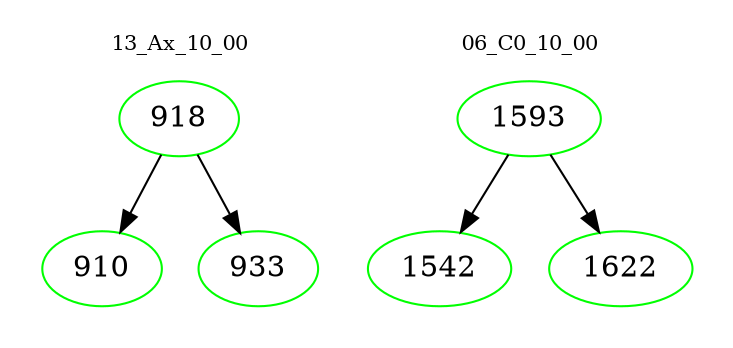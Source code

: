 digraph{
subgraph cluster_0 {
color = white
label = "13_Ax_10_00";
fontsize=10;
T0_918 [label="918", color="green"]
T0_918 -> T0_910 [color="black"]
T0_910 [label="910", color="green"]
T0_918 -> T0_933 [color="black"]
T0_933 [label="933", color="green"]
}
subgraph cluster_1 {
color = white
label = "06_C0_10_00";
fontsize=10;
T1_1593 [label="1593", color="green"]
T1_1593 -> T1_1542 [color="black"]
T1_1542 [label="1542", color="green"]
T1_1593 -> T1_1622 [color="black"]
T1_1622 [label="1622", color="green"]
}
}
